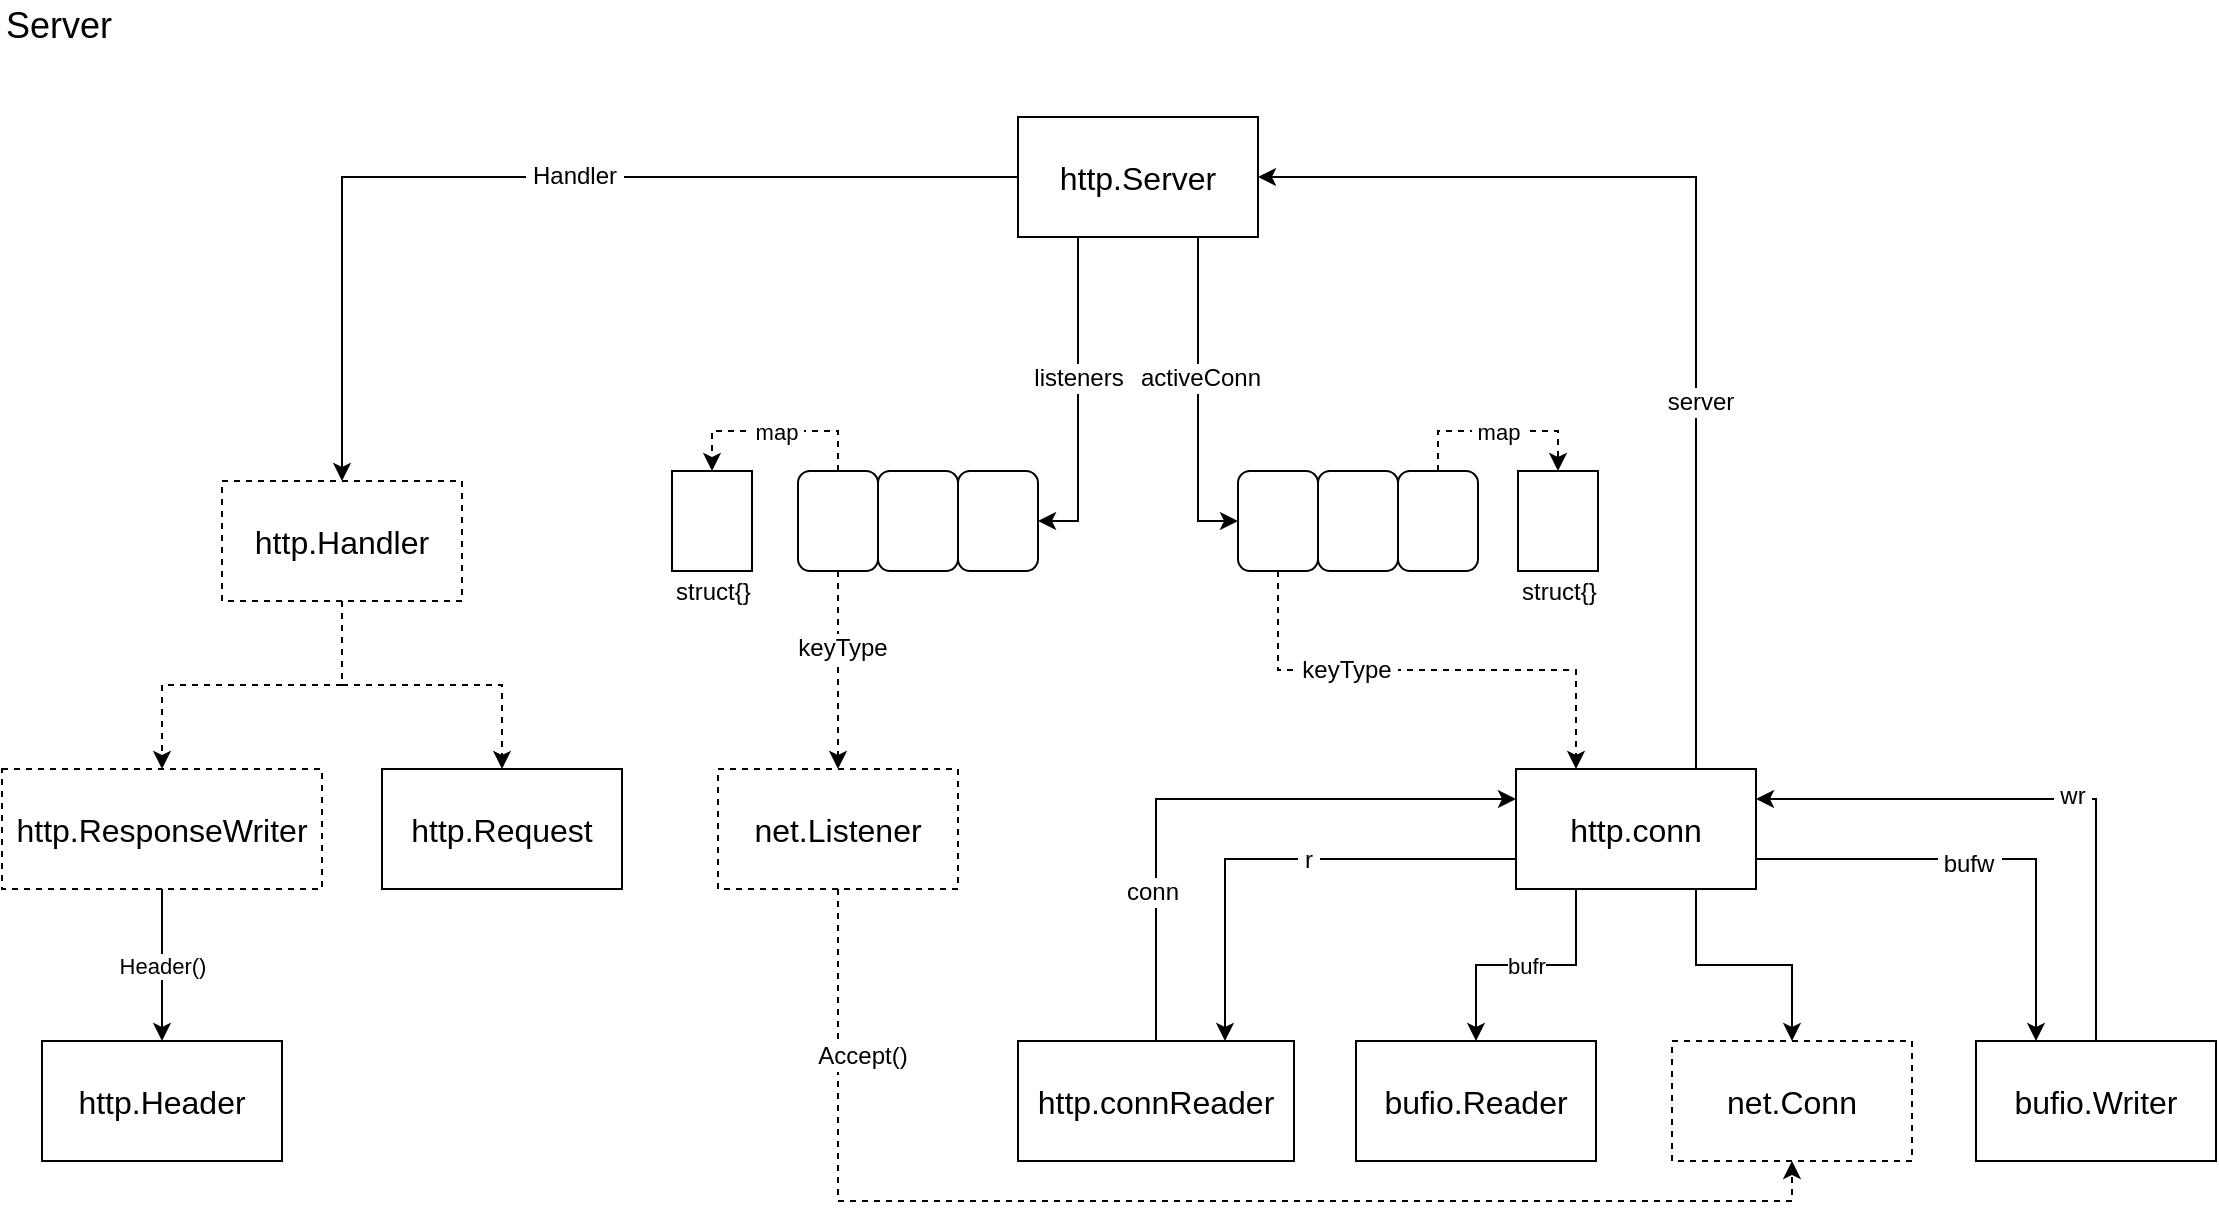 <mxfile version="11.3.0" type="github" pages="5"><diagram id="zBXkdCU3wYErV7SUpff7" name="Server"><mxGraphModel dx="1773" dy="597" grid="1" gridSize="10" guides="1" tooltips="1" connect="1" arrows="1" fold="1" page="1" pageScale="1" pageWidth="827" pageHeight="1169" math="0" shadow="0"><root><mxCell id="0"/><mxCell id="1" parent="0"/><mxCell id="yy0_jVJ6bca4rbAHpRvI-2" style="edgeStyle=orthogonalEdgeStyle;rounded=0;orthogonalLoop=1;jettySize=auto;html=1;exitX=0.5;exitY=1;exitDx=0;exitDy=0;entryX=0.5;entryY=0;entryDx=0;entryDy=0;dashed=1;" parent="1" source="XZ0kQnbGNtwGTSz7tpr2-2" target="eRuvfbk4fQbDGOvKYoNE-1" edge="1"><mxGeometry relative="1" as="geometry"/></mxCell><mxCell id="_5E_B1N9F94cw7hnciZH-10" style="edgeStyle=orthogonalEdgeStyle;rounded=0;orthogonalLoop=1;jettySize=auto;html=1;exitX=0.5;exitY=1;exitDx=0;exitDy=0;entryX=0.5;entryY=0;entryDx=0;entryDy=0;dashed=1;" parent="1" source="XZ0kQnbGNtwGTSz7tpr2-2" target="eRuvfbk4fQbDGOvKYoNE-2" edge="1"><mxGeometry relative="1" as="geometry"/></mxCell><mxCell id="XZ0kQnbGNtwGTSz7tpr2-2" value="&lt;font style=&quot;font-size: 16px&quot;&gt;http.Handler&lt;/font&gt;" style="rounded=0;whiteSpace=wrap;html=1;dashed=1;" parent="1" vertex="1"><mxGeometry x="40" y="260.5" width="120" height="60" as="geometry"/></mxCell><mxCell id="oGSa9Z-0SdR6X780-D98-1" value="&lt;font style=&quot;font-size: 18px&quot;&gt;Server&lt;/font&gt;" style="text;html=1;resizable=0;points=[];autosize=1;align=left;verticalAlign=top;spacingTop=-4;" parent="1" vertex="1"><mxGeometry x="-70" y="20" width="70" height="20" as="geometry"/></mxCell><mxCell id="eRuvfbk4fQbDGOvKYoNE-1" value="&lt;font style=&quot;font-size: 16px&quot;&gt;http.Request&lt;/font&gt;" style="rounded=0;whiteSpace=wrap;html=1;" parent="1" vertex="1"><mxGeometry x="120" y="404.5" width="120" height="60" as="geometry"/></mxCell><mxCell id="_5E_B1N9F94cw7hnciZH-13" value="Header()" style="edgeStyle=orthogonalEdgeStyle;rounded=0;orthogonalLoop=1;jettySize=auto;html=1;exitX=0.5;exitY=1;exitDx=0;exitDy=0;entryX=0.5;entryY=0;entryDx=0;entryDy=0;" parent="1" source="eRuvfbk4fQbDGOvKYoNE-2" target="yy0_jVJ6bca4rbAHpRvI-4" edge="1"><mxGeometry relative="1" as="geometry"/></mxCell><mxCell id="eRuvfbk4fQbDGOvKYoNE-2" value="&lt;font style=&quot;font-size: 16px&quot;&gt;http.ResponseWriter&lt;/font&gt;" style="rounded=0;whiteSpace=wrap;html=1;dashed=1;" parent="1" vertex="1"><mxGeometry x="-70" y="404.5" width="160" height="60" as="geometry"/></mxCell><mxCell id="yy0_jVJ6bca4rbAHpRvI-4" value="&lt;font style=&quot;font-size: 16px&quot;&gt;http.Header&lt;/font&gt;" style="rounded=0;whiteSpace=wrap;html=1;" parent="1" vertex="1"><mxGeometry x="-50" y="540.5" width="120" height="60" as="geometry"/></mxCell><mxCell id="yy0_jVJ6bca4rbAHpRvI-7" style="edgeStyle=orthogonalEdgeStyle;rounded=0;orthogonalLoop=1;jettySize=auto;html=1;exitX=0;exitY=0.5;exitDx=0;exitDy=0;entryX=0.5;entryY=0;entryDx=0;entryDy=0;" parent="1" source="yy0_jVJ6bca4rbAHpRvI-6" target="XZ0kQnbGNtwGTSz7tpr2-2" edge="1"><mxGeometry relative="1" as="geometry"/></mxCell><mxCell id="dMa3gt0pQZjK0SJyN9aP-4" value="&amp;nbsp;Handler&amp;nbsp;" style="text;html=1;resizable=0;points=[];align=center;verticalAlign=middle;labelBackgroundColor=#ffffff;" parent="yy0_jVJ6bca4rbAHpRvI-7" vertex="1" connectable="0"><mxGeometry x="-0.093" y="-1" relative="1" as="geometry"><mxPoint as="offset"/></mxGeometry></mxCell><mxCell id="dMa3gt0pQZjK0SJyN9aP-5" style="edgeStyle=orthogonalEdgeStyle;rounded=0;orthogonalLoop=1;jettySize=auto;html=1;exitX=0.25;exitY=1;exitDx=0;exitDy=0;entryX=1;entryY=0.5;entryDx=0;entryDy=0;" parent="1" source="yy0_jVJ6bca4rbAHpRvI-6" target="dMa3gt0pQZjK0SJyN9aP-3" edge="1"><mxGeometry relative="1" as="geometry"/></mxCell><mxCell id="dMa3gt0pQZjK0SJyN9aP-6" value="&amp;nbsp;listeners&amp;nbsp;" style="text;html=1;resizable=0;points=[];align=center;verticalAlign=middle;labelBackgroundColor=#ffffff;" parent="dMa3gt0pQZjK0SJyN9aP-5" vertex="1" connectable="0"><mxGeometry x="0.049" y="3" relative="1" as="geometry"><mxPoint x="-3" y="-15" as="offset"/></mxGeometry></mxCell><mxCell id="_5E_B1N9F94cw7hnciZH-8" style="edgeStyle=orthogonalEdgeStyle;rounded=0;orthogonalLoop=1;jettySize=auto;html=1;exitX=0.75;exitY=1;exitDx=0;exitDy=0;entryX=0;entryY=0.5;entryDx=0;entryDy=0;" parent="1" source="yy0_jVJ6bca4rbAHpRvI-6" target="dMa3gt0pQZjK0SJyN9aP-13" edge="1"><mxGeometry relative="1" as="geometry"/></mxCell><mxCell id="_5E_B1N9F94cw7hnciZH-9" value="&amp;nbsp;activeConn&amp;nbsp;" style="text;html=1;resizable=0;points=[];align=center;verticalAlign=middle;labelBackgroundColor=#ffffff;" parent="_5E_B1N9F94cw7hnciZH-8" vertex="1" connectable="0"><mxGeometry x="-0.136" y="1" relative="1" as="geometry"><mxPoint as="offset"/></mxGeometry></mxCell><mxCell id="yy0_jVJ6bca4rbAHpRvI-6" value="&lt;font style=&quot;font-size: 16px&quot;&gt;http.Server&lt;/font&gt;" style="rounded=0;whiteSpace=wrap;html=1;" parent="1" vertex="1"><mxGeometry x="438" y="78.5" width="120" height="60" as="geometry"/></mxCell><mxCell id="_5E_B1N9F94cw7hnciZH-11" value="&amp;nbsp;map&amp;nbsp;" style="edgeStyle=orthogonalEdgeStyle;rounded=0;orthogonalLoop=1;jettySize=auto;html=1;exitX=0.5;exitY=0;exitDx=0;exitDy=0;entryX=0.5;entryY=0;entryDx=0;entryDy=0;dashed=1;" parent="1" source="dMa3gt0pQZjK0SJyN9aP-1" target="dMa3gt0pQZjK0SJyN9aP-7" edge="1"><mxGeometry relative="1" as="geometry"/></mxCell><mxCell id="9L2V6W5SGWNOlZvE-vbB-17" style="edgeStyle=orthogonalEdgeStyle;rounded=0;orthogonalLoop=1;jettySize=auto;html=1;exitX=0.5;exitY=1;exitDx=0;exitDy=0;entryX=0.5;entryY=0;entryDx=0;entryDy=0;dashed=1;" parent="1" source="dMa3gt0pQZjK0SJyN9aP-1" target="9L2V6W5SGWNOlZvE-vbB-16" edge="1"><mxGeometry relative="1" as="geometry"/></mxCell><mxCell id="9L2V6W5SGWNOlZvE-vbB-21" value="&amp;nbsp;keyType&amp;nbsp;" style="text;html=1;resizable=0;points=[];align=center;verticalAlign=middle;labelBackgroundColor=#ffffff;" parent="9L2V6W5SGWNOlZvE-vbB-17" vertex="1" connectable="0"><mxGeometry x="-0.228" y="2" relative="1" as="geometry"><mxPoint as="offset"/></mxGeometry></mxCell><mxCell id="dMa3gt0pQZjK0SJyN9aP-1" value="" style="rounded=1;whiteSpace=wrap;html=1;" parent="1" vertex="1"><mxGeometry x="328" y="255.5" width="40" height="50" as="geometry"/></mxCell><mxCell id="dMa3gt0pQZjK0SJyN9aP-2" value="" style="rounded=1;whiteSpace=wrap;html=1;" parent="1" vertex="1"><mxGeometry x="368" y="255.5" width="40" height="50" as="geometry"/></mxCell><mxCell id="dMa3gt0pQZjK0SJyN9aP-3" value="" style="rounded=1;whiteSpace=wrap;html=1;" parent="1" vertex="1"><mxGeometry x="408" y="255.5" width="40" height="50" as="geometry"/></mxCell><mxCell id="dMa3gt0pQZjK0SJyN9aP-7" value="" style="rounded=0;whiteSpace=wrap;html=1;" parent="1" vertex="1"><mxGeometry x="265" y="255.5" width="40" height="50" as="geometry"/></mxCell><mxCell id="dMa3gt0pQZjK0SJyN9aP-11" value="struct{}" style="text;html=1;resizable=0;points=[];autosize=1;align=left;verticalAlign=top;spacingTop=-4;" parent="1" vertex="1"><mxGeometry x="265" y="305.5" width="50" height="20" as="geometry"/></mxCell><mxCell id="dMa3gt0pQZjK0SJyN9aP-24" style="edgeStyle=orthogonalEdgeStyle;rounded=0;orthogonalLoop=1;jettySize=auto;html=1;exitX=0.5;exitY=1;exitDx=0;exitDy=0;dashed=1;entryX=0.25;entryY=0;entryDx=0;entryDy=0;" parent="1" source="dMa3gt0pQZjK0SJyN9aP-13" target="dMa3gt0pQZjK0SJyN9aP-23" edge="1"><mxGeometry relative="1" as="geometry"/></mxCell><mxCell id="dMa3gt0pQZjK0SJyN9aP-25" value="&amp;nbsp;keyType&amp;nbsp;" style="text;html=1;resizable=0;points=[];align=center;verticalAlign=middle;labelBackgroundColor=#ffffff;" parent="dMa3gt0pQZjK0SJyN9aP-24" vertex="1" connectable="0"><mxGeometry x="-0.267" y="8" relative="1" as="geometry"><mxPoint x="-8" y="8" as="offset"/></mxGeometry></mxCell><mxCell id="dMa3gt0pQZjK0SJyN9aP-13" value="" style="rounded=1;whiteSpace=wrap;html=1;" parent="1" vertex="1"><mxGeometry x="548" y="255.5" width="40" height="50" as="geometry"/></mxCell><mxCell id="dMa3gt0pQZjK0SJyN9aP-14" value="" style="rounded=1;whiteSpace=wrap;html=1;" parent="1" vertex="1"><mxGeometry x="588" y="255.5" width="40" height="50" as="geometry"/></mxCell><mxCell id="_5E_B1N9F94cw7hnciZH-12" value="&amp;nbsp;map&amp;nbsp;" style="edgeStyle=orthogonalEdgeStyle;rounded=0;orthogonalLoop=1;jettySize=auto;html=1;exitX=0.5;exitY=0;exitDx=0;exitDy=0;entryX=0.5;entryY=0;entryDx=0;entryDy=0;dashed=1;" parent="1" source="dMa3gt0pQZjK0SJyN9aP-15" target="dMa3gt0pQZjK0SJyN9aP-19" edge="1"><mxGeometry relative="1" as="geometry"/></mxCell><mxCell id="dMa3gt0pQZjK0SJyN9aP-15" value="" style="rounded=1;whiteSpace=wrap;html=1;" parent="1" vertex="1"><mxGeometry x="628" y="255.5" width="40" height="50" as="geometry"/></mxCell><mxCell id="dMa3gt0pQZjK0SJyN9aP-19" value="" style="rounded=0;whiteSpace=wrap;html=1;" parent="1" vertex="1"><mxGeometry x="688" y="255.5" width="40" height="50" as="geometry"/></mxCell><mxCell id="dMa3gt0pQZjK0SJyN9aP-20" value="struct{}" style="text;html=1;resizable=0;points=[];autosize=1;align=left;verticalAlign=top;spacingTop=-4;" parent="1" vertex="1"><mxGeometry x="688" y="305.5" width="50" height="20" as="geometry"/></mxCell><mxCell id="dMa3gt0pQZjK0SJyN9aP-34" style="edgeStyle=orthogonalEdgeStyle;rounded=0;orthogonalLoop=1;jettySize=auto;html=1;exitX=0;exitY=0.75;exitDx=0;exitDy=0;entryX=0.75;entryY=0;entryDx=0;entryDy=0;" parent="1" source="dMa3gt0pQZjK0SJyN9aP-23" target="dMa3gt0pQZjK0SJyN9aP-30" edge="1"><mxGeometry relative="1" as="geometry"/></mxCell><mxCell id="bbZI7tWqv4jfkgn5L-42-3" value="&amp;nbsp;r&amp;nbsp;" style="text;html=1;resizable=0;points=[];align=center;verticalAlign=middle;labelBackgroundColor=#ffffff;" parent="dMa3gt0pQZjK0SJyN9aP-34" vertex="1" connectable="0"><mxGeometry x="-0.122" relative="1" as="geometry"><mxPoint as="offset"/></mxGeometry></mxCell><mxCell id="bbZI7tWqv4jfkgn5L-42-2" value="bufr" style="edgeStyle=orthogonalEdgeStyle;rounded=0;orthogonalLoop=1;jettySize=auto;html=1;exitX=0.25;exitY=1;exitDx=0;exitDy=0;entryX=0.5;entryY=0;entryDx=0;entryDy=0;" parent="1" source="dMa3gt0pQZjK0SJyN9aP-23" target="bbZI7tWqv4jfkgn5L-42-1" edge="1"><mxGeometry relative="1" as="geometry"/></mxCell><mxCell id="_5E_B1N9F94cw7hnciZH-15" style="edgeStyle=orthogonalEdgeStyle;rounded=0;orthogonalLoop=1;jettySize=auto;html=1;entryX=0.5;entryY=0;entryDx=0;entryDy=0;exitX=0.75;exitY=1;exitDx=0;exitDy=0;" parent="1" source="dMa3gt0pQZjK0SJyN9aP-23" target="dMa3gt0pQZjK0SJyN9aP-29" edge="1"><mxGeometry relative="1" as="geometry"><mxPoint x="747" y="464.5" as="sourcePoint"/></mxGeometry></mxCell><mxCell id="9L2V6W5SGWNOlZvE-vbB-8" style="edgeStyle=orthogonalEdgeStyle;rounded=0;orthogonalLoop=1;jettySize=auto;html=1;exitX=1;exitY=0.75;exitDx=0;exitDy=0;entryX=0.25;entryY=0;entryDx=0;entryDy=0;" parent="1" source="dMa3gt0pQZjK0SJyN9aP-23" target="dMa3gt0pQZjK0SJyN9aP-31" edge="1"><mxGeometry relative="1" as="geometry"/></mxCell><mxCell id="9L2V6W5SGWNOlZvE-vbB-9" value="&amp;nbsp;bufw&amp;nbsp;" style="text;html=1;resizable=0;points=[];align=center;verticalAlign=middle;labelBackgroundColor=#ffffff;" parent="9L2V6W5SGWNOlZvE-vbB-8" vertex="1" connectable="0"><mxGeometry x="-0.084" y="-2" relative="1" as="geometry"><mxPoint as="offset"/></mxGeometry></mxCell><mxCell id="9L2V6W5SGWNOlZvE-vbB-12" style="edgeStyle=orthogonalEdgeStyle;rounded=0;orthogonalLoop=1;jettySize=auto;html=1;exitX=0.5;exitY=0;exitDx=0;exitDy=0;entryX=1;entryY=0.25;entryDx=0;entryDy=0;" parent="1" source="dMa3gt0pQZjK0SJyN9aP-31" target="dMa3gt0pQZjK0SJyN9aP-23" edge="1"><mxGeometry relative="1" as="geometry"><mxPoint x="857" y="383.5" as="targetPoint"/></mxGeometry></mxCell><mxCell id="9L2V6W5SGWNOlZvE-vbB-13" value="&amp;nbsp;wr&amp;nbsp;" style="text;html=1;resizable=0;points=[];align=center;verticalAlign=middle;labelBackgroundColor=#ffffff;" parent="9L2V6W5SGWNOlZvE-vbB-12" vertex="1" connectable="0"><mxGeometry x="-0.083" y="-2" relative="1" as="geometry"><mxPoint as="offset"/></mxGeometry></mxCell><mxCell id="9L2V6W5SGWNOlZvE-vbB-23" style="edgeStyle=orthogonalEdgeStyle;rounded=0;orthogonalLoop=1;jettySize=auto;html=1;exitX=0.75;exitY=0;exitDx=0;exitDy=0;entryX=1;entryY=0.5;entryDx=0;entryDy=0;" parent="1" source="dMa3gt0pQZjK0SJyN9aP-23" target="yy0_jVJ6bca4rbAHpRvI-6" edge="1"><mxGeometry relative="1" as="geometry"/></mxCell><mxCell id="9L2V6W5SGWNOlZvE-vbB-24" value="server" style="text;html=1;resizable=0;points=[];align=center;verticalAlign=middle;labelBackgroundColor=#ffffff;" parent="9L2V6W5SGWNOlZvE-vbB-23" vertex="1" connectable="0"><mxGeometry x="-0.285" y="-2" relative="1" as="geometry"><mxPoint as="offset"/></mxGeometry></mxCell><mxCell id="dMa3gt0pQZjK0SJyN9aP-23" value="&lt;font style=&quot;font-size: 16px&quot;&gt;http.conn&lt;/font&gt;" style="rounded=0;whiteSpace=wrap;html=1;" parent="1" vertex="1"><mxGeometry x="687" y="404.5" width="120" height="60" as="geometry"/></mxCell><mxCell id="bbZI7tWqv4jfkgn5L-42-1" value="&lt;font style=&quot;font-size: 16px&quot;&gt;bufio.Reader&lt;/font&gt;" style="rounded=0;whiteSpace=wrap;html=1;" parent="1" vertex="1"><mxGeometry x="607" y="540.5" width="120" height="60" as="geometry"/></mxCell><mxCell id="dMa3gt0pQZjK0SJyN9aP-29" value="&lt;font style=&quot;font-size: 16px&quot;&gt;net.Conn&lt;/font&gt;" style="rounded=0;whiteSpace=wrap;html=1;dashed=1;" parent="1" vertex="1"><mxGeometry x="765" y="540.5" width="120" height="60" as="geometry"/></mxCell><mxCell id="55347ak_hM7CL-N7wHWb-1" style="edgeStyle=orthogonalEdgeStyle;rounded=0;orthogonalLoop=1;jettySize=auto;html=1;exitX=0.5;exitY=0;exitDx=0;exitDy=0;entryX=0;entryY=0.25;entryDx=0;entryDy=0;" parent="1" source="dMa3gt0pQZjK0SJyN9aP-30" target="dMa3gt0pQZjK0SJyN9aP-23" edge="1"><mxGeometry relative="1" as="geometry"/></mxCell><mxCell id="55347ak_hM7CL-N7wHWb-2" value="conn" style="text;html=1;resizable=0;points=[];align=center;verticalAlign=middle;labelBackgroundColor=#ffffff;" parent="55347ak_hM7CL-N7wHWb-1" vertex="1" connectable="0"><mxGeometry x="-0.502" y="2" relative="1" as="geometry"><mxPoint as="offset"/></mxGeometry></mxCell><mxCell id="dMa3gt0pQZjK0SJyN9aP-30" value="&lt;font style=&quot;font-size: 16px&quot;&gt;http.connReader&lt;/font&gt;" style="rounded=0;whiteSpace=wrap;html=1;" parent="1" vertex="1"><mxGeometry x="438" y="540.5" width="138" height="60" as="geometry"/></mxCell><mxCell id="dMa3gt0pQZjK0SJyN9aP-31" value="&lt;font style=&quot;font-size: 16px&quot;&gt;bufio.Writer&lt;/font&gt;" style="rounded=0;whiteSpace=wrap;html=1;" parent="1" vertex="1"><mxGeometry x="917" y="540.5" width="120" height="60" as="geometry"/></mxCell><mxCell id="9L2V6W5SGWNOlZvE-vbB-19" style="edgeStyle=orthogonalEdgeStyle;rounded=0;orthogonalLoop=1;jettySize=auto;html=1;exitX=0.5;exitY=1;exitDx=0;exitDy=0;entryX=0.5;entryY=1;entryDx=0;entryDy=0;dashed=1;" parent="1" source="9L2V6W5SGWNOlZvE-vbB-16" target="dMa3gt0pQZjK0SJyN9aP-29" edge="1"><mxGeometry relative="1" as="geometry"/></mxCell><mxCell id="9L2V6W5SGWNOlZvE-vbB-20" value="&amp;nbsp;Accept()&amp;nbsp;" style="text;html=1;resizable=0;points=[];align=center;verticalAlign=middle;labelBackgroundColor=#ffffff;" parent="9L2V6W5SGWNOlZvE-vbB-19" vertex="1" connectable="0"><mxGeometry x="-0.487" y="73" relative="1" as="geometry"><mxPoint as="offset"/></mxGeometry></mxCell><mxCell id="9L2V6W5SGWNOlZvE-vbB-16" value="&lt;font style=&quot;font-size: 16px&quot;&gt;net.Listener&lt;/font&gt;" style="rounded=0;whiteSpace=wrap;html=1;dashed=1;" parent="1" vertex="1"><mxGeometry x="288" y="404.5" width="120" height="60" as="geometry"/></mxCell></root></mxGraphModel></diagram><diagram id="KPZ4N2hkVdt5YZVteXWy" name="Transport"><mxGraphModel dx="946" dy="646" grid="1" gridSize="10" guides="1" tooltips="1" connect="1" arrows="1" fold="1" page="1" pageScale="1" pageWidth="827" pageHeight="1169" math="0" shadow="0"><root><mxCell id="mEmLJkesen6WETmv3eBq-0"/><mxCell id="mEmLJkesen6WETmv3eBq-1" parent="mEmLJkesen6WETmv3eBq-0"/><mxCell id="mEmLJkesen6WETmv3eBq-4" value="" style="edgeStyle=orthogonalEdgeStyle;rounded=0;orthogonalLoop=1;jettySize=auto;html=1;dashed=1;exitX=0.5;exitY=1;exitDx=0;exitDy=0;" parent="mEmLJkesen6WETmv3eBq-1" source="mEmLJkesen6WETmv3eBq-2" target="mEmLJkesen6WETmv3eBq-3" edge="1"><mxGeometry relative="1" as="geometry"/></mxCell><mxCell id="mEmLJkesen6WETmv3eBq-16" style="edgeStyle=orthogonalEdgeStyle;rounded=0;orthogonalLoop=1;jettySize=auto;html=1;exitX=1;exitY=0.5;exitDx=0;exitDy=0;entryX=0;entryY=0.5;entryDx=0;entryDy=0;" parent="mEmLJkesen6WETmv3eBq-1" source="mEmLJkesen6WETmv3eBq-2" target="mEmLJkesen6WETmv3eBq-13" edge="1"><mxGeometry relative="1" as="geometry"/></mxCell><mxCell id="mEmLJkesen6WETmv3eBq-17" value="&amp;nbsp;idleConn&amp;nbsp;" style="text;html=1;resizable=0;points=[];align=center;verticalAlign=middle;labelBackgroundColor=#ffffff;" parent="mEmLJkesen6WETmv3eBq-16" vertex="1" connectable="0"><mxGeometry x="0.025" y="-2" relative="1" as="geometry"><mxPoint x="-1" y="-2" as="offset"/></mxGeometry></mxCell><mxCell id="mEmLJkesen6WETmv3eBq-2" value="&lt;font style=&quot;font-size: 15px&quot;&gt;http.Transport&lt;/font&gt;" style="rounded=0;whiteSpace=wrap;html=1;" parent="mEmLJkesen6WETmv3eBq-1" vertex="1"><mxGeometry x="117.5" y="231" width="140" height="50" as="geometry"/></mxCell><mxCell id="mEmLJkesen6WETmv3eBq-8" style="edgeStyle=orthogonalEdgeStyle;rounded=0;orthogonalLoop=1;jettySize=auto;html=1;exitX=0.5;exitY=1;exitDx=0;exitDy=0;entryX=1;entryY=0.5;entryDx=0;entryDy=0;dashed=1;" parent="mEmLJkesen6WETmv3eBq-1" source="mEmLJkesen6WETmv3eBq-3" target="mEmLJkesen6WETmv3eBq-7" edge="1"><mxGeometry relative="1" as="geometry"/></mxCell><mxCell id="JQCg2BVtNOE7TsMCfFQN-3" style="edgeStyle=orthogonalEdgeStyle;rounded=0;orthogonalLoop=1;jettySize=auto;html=1;exitX=0.5;exitY=1;exitDx=0;exitDy=0;entryX=0;entryY=0.5;entryDx=0;entryDy=0;dashed=1;" edge="1" parent="mEmLJkesen6WETmv3eBq-1" source="mEmLJkesen6WETmv3eBq-3" target="mEmLJkesen6WETmv3eBq-6"><mxGeometry relative="1" as="geometry"/></mxCell><mxCell id="mEmLJkesen6WETmv3eBq-3" value="&lt;font style=&quot;font-size: 15px&quot;&gt;http.RoundTripper&lt;/font&gt;" style="rounded=0;whiteSpace=wrap;html=1;dashed=1;" parent="mEmLJkesen6WETmv3eBq-1" vertex="1"><mxGeometry x="117.5" y="360.5" width="140" height="50" as="geometry"/></mxCell><mxCell id="mEmLJkesen6WETmv3eBq-6" value="&lt;font style=&quot;font-size: 15px&quot;&gt;http.Response&lt;/font&gt;" style="rounded=0;whiteSpace=wrap;html=1;" parent="mEmLJkesen6WETmv3eBq-1" vertex="1"><mxGeometry x="220" y="490" width="130" height="50" as="geometry"/></mxCell><mxCell id="mEmLJkesen6WETmv3eBq-7" value="&lt;font style=&quot;font-size: 15px&quot;&gt;http.Request&lt;/font&gt;" style="rounded=0;whiteSpace=wrap;html=1;" parent="mEmLJkesen6WETmv3eBq-1" vertex="1"><mxGeometry x="30.5" y="490" width="130" height="50" as="geometry"/></mxCell><mxCell id="mEmLJkesen6WETmv3eBq-23" style="edgeStyle=orthogonalEdgeStyle;rounded=0;orthogonalLoop=1;jettySize=auto;html=1;exitX=0.5;exitY=0;exitDx=0;exitDy=0;entryX=0.5;entryY=0;entryDx=0;entryDy=0;dashed=1;" parent="mEmLJkesen6WETmv3eBq-1" source="mEmLJkesen6WETmv3eBq-13" target="mEmLJkesen6WETmv3eBq-20" edge="1"><mxGeometry relative="1" as="geometry"/></mxCell><mxCell id="mEmLJkesen6WETmv3eBq-24" value="&amp;nbsp;map&amp;nbsp;" style="text;html=1;resizable=0;points=[];align=center;verticalAlign=middle;labelBackgroundColor=#ffffff;" parent="mEmLJkesen6WETmv3eBq-23" vertex="1" connectable="0"><mxGeometry x="0.08" y="1" relative="1" as="geometry"><mxPoint as="offset"/></mxGeometry></mxCell><mxCell id="JQCg2BVtNOE7TsMCfFQN-9" style="edgeStyle=orthogonalEdgeStyle;rounded=0;orthogonalLoop=1;jettySize=auto;html=1;exitX=0.5;exitY=1;exitDx=0;exitDy=0;entryX=0.5;entryY=0;entryDx=0;entryDy=0;dashed=1;" edge="1" parent="mEmLJkesen6WETmv3eBq-1" source="mEmLJkesen6WETmv3eBq-13" target="JQCg2BVtNOE7TsMCfFQN-8"><mxGeometry relative="1" as="geometry"/></mxCell><mxCell id="JQCg2BVtNOE7TsMCfFQN-10" value="keyType" style="text;html=1;resizable=0;points=[];align=center;verticalAlign=middle;labelBackgroundColor=#ffffff;" vertex="1" connectable="0" parent="JQCg2BVtNOE7TsMCfFQN-9"><mxGeometry x="-0.13" y="-1" relative="1" as="geometry"><mxPoint as="offset"/></mxGeometry></mxCell><mxCell id="mEmLJkesen6WETmv3eBq-13" value="" style="rounded=1;whiteSpace=wrap;html=1;" parent="mEmLJkesen6WETmv3eBq-1" vertex="1"><mxGeometry x="369.5" y="231" width="40" height="50" as="geometry"/></mxCell><mxCell id="mEmLJkesen6WETmv3eBq-14" value="" style="rounded=1;whiteSpace=wrap;html=1;" parent="mEmLJkesen6WETmv3eBq-1" vertex="1"><mxGeometry x="409.5" y="231" width="40" height="50" as="geometry"/></mxCell><mxCell id="mEmLJkesen6WETmv3eBq-15" value="" style="rounded=1;whiteSpace=wrap;html=1;" parent="mEmLJkesen6WETmv3eBq-1" vertex="1"><mxGeometry x="449.5" y="231" width="40" height="50" as="geometry"/></mxCell><mxCell id="mEmLJkesen6WETmv3eBq-20" value="" style="rounded=1;whiteSpace=wrap;html=1;" parent="mEmLJkesen6WETmv3eBq-1" vertex="1"><mxGeometry x="580.5" y="231" width="40" height="50" as="geometry"/></mxCell><mxCell id="JQCg2BVtNOE7TsMCfFQN-6" style="edgeStyle=orthogonalEdgeStyle;rounded=0;orthogonalLoop=1;jettySize=auto;html=1;exitX=0.5;exitY=1;exitDx=0;exitDy=0;entryX=0.5;entryY=0;entryDx=0;entryDy=0;dashed=1;" edge="1" parent="mEmLJkesen6WETmv3eBq-1" source="mEmLJkesen6WETmv3eBq-20" target="mEmLJkesen6WETmv3eBq-26"><mxGeometry relative="1" as="geometry"/></mxCell><mxCell id="JQCg2BVtNOE7TsMCfFQN-7" value="valueType" style="text;html=1;resizable=0;points=[];align=center;verticalAlign=middle;labelBackgroundColor=#ffffff;" vertex="1" connectable="0" parent="JQCg2BVtNOE7TsMCfFQN-6"><mxGeometry x="-0.101" relative="1" as="geometry"><mxPoint as="offset"/></mxGeometry></mxCell><mxCell id="mEmLJkesen6WETmv3eBq-21" value="" style="rounded=1;whiteSpace=wrap;html=1;" parent="mEmLJkesen6WETmv3eBq-1" vertex="1"><mxGeometry x="620.5" y="231" width="40" height="50" as="geometry"/></mxCell><mxCell id="mEmLJkesen6WETmv3eBq-22" value="" style="rounded=1;whiteSpace=wrap;html=1;" parent="mEmLJkesen6WETmv3eBq-1" vertex="1"><mxGeometry x="660.5" y="231" width="40" height="50" as="geometry"/></mxCell><mxCell id="mEmLJkesen6WETmv3eBq-32" style="edgeStyle=orthogonalEdgeStyle;rounded=0;orthogonalLoop=1;jettySize=auto;html=1;exitX=0.25;exitY=1;exitDx=0;exitDy=0;entryX=0.5;entryY=0;entryDx=0;entryDy=0;" parent="mEmLJkesen6WETmv3eBq-1" source="mEmLJkesen6WETmv3eBq-26" target="mEmLJkesen6WETmv3eBq-31" edge="1"><mxGeometry relative="1" as="geometry"/></mxCell><mxCell id="mEmLJkesen6WETmv3eBq-36" value="&amp;nbsp;conn&amp;nbsp;" style="text;html=1;resizable=0;points=[];align=center;verticalAlign=middle;labelBackgroundColor=#ffffff;" parent="mEmLJkesen6WETmv3eBq-32" vertex="1" connectable="0"><mxGeometry x="0.004" y="4" relative="1" as="geometry"><mxPoint as="offset"/></mxGeometry></mxCell><mxCell id="mEmLJkesen6WETmv3eBq-33" style="edgeStyle=orthogonalEdgeStyle;rounded=0;orthogonalLoop=1;jettySize=auto;html=1;exitX=0.5;exitY=1;exitDx=0;exitDy=0;entryX=0.5;entryY=0;entryDx=0;entryDy=0;" parent="mEmLJkesen6WETmv3eBq-1" source="mEmLJkesen6WETmv3eBq-26" target="mEmLJkesen6WETmv3eBq-30" edge="1"><mxGeometry relative="1" as="geometry"/></mxCell><mxCell id="mEmLJkesen6WETmv3eBq-37" value="br" style="text;html=1;resizable=0;points=[];align=center;verticalAlign=middle;labelBackgroundColor=#ffffff;" parent="mEmLJkesen6WETmv3eBq-33" vertex="1" connectable="0"><mxGeometry x="-0.017" relative="1" as="geometry"><mxPoint as="offset"/></mxGeometry></mxCell><mxCell id="mEmLJkesen6WETmv3eBq-34" style="edgeStyle=orthogonalEdgeStyle;rounded=0;orthogonalLoop=1;jettySize=auto;html=1;exitX=0.75;exitY=1;exitDx=0;exitDy=0;" parent="mEmLJkesen6WETmv3eBq-1" source="mEmLJkesen6WETmv3eBq-26" target="mEmLJkesen6WETmv3eBq-29" edge="1"><mxGeometry relative="1" as="geometry"/></mxCell><mxCell id="mEmLJkesen6WETmv3eBq-38" value="&amp;nbsp;bw&amp;nbsp;" style="text;html=1;resizable=0;points=[];align=center;verticalAlign=middle;labelBackgroundColor=#ffffff;" parent="mEmLJkesen6WETmv3eBq-34" vertex="1" connectable="0"><mxGeometry x="-0.009" y="-3" relative="1" as="geometry"><mxPoint as="offset"/></mxGeometry></mxCell><mxCell id="JQCg2BVtNOE7TsMCfFQN-12" value="&amp;nbsp;cacheKey&amp;nbsp;" style="edgeStyle=orthogonalEdgeStyle;rounded=0;orthogonalLoop=1;jettySize=auto;html=1;exitX=0.25;exitY=0;exitDx=0;exitDy=0;entryX=0.75;entryY=0;entryDx=0;entryDy=0;" edge="1" parent="mEmLJkesen6WETmv3eBq-1" source="mEmLJkesen6WETmv3eBq-26" target="JQCg2BVtNOE7TsMCfFQN-8"><mxGeometry relative="1" as="geometry"/></mxCell><mxCell id="mEmLJkesen6WETmv3eBq-26" value="&lt;font style=&quot;font-size: 15px&quot;&gt;http.persistConn&lt;/font&gt;" style="rounded=0;whiteSpace=wrap;html=1;" parent="mEmLJkesen6WETmv3eBq-1" vertex="1"><mxGeometry x="526.5" y="360.5" width="150" height="50" as="geometry"/></mxCell><mxCell id="JQCg2BVtNOE7TsMCfFQN-16" style="edgeStyle=orthogonalEdgeStyle;rounded=0;orthogonalLoop=1;jettySize=auto;html=1;exitX=0.5;exitY=1;exitDx=0;exitDy=0;entryX=0.5;entryY=1;entryDx=0;entryDy=0;dashed=1;" edge="1" parent="mEmLJkesen6WETmv3eBq-1" source="mEmLJkesen6WETmv3eBq-29" target="mEmLJkesen6WETmv3eBq-31"><mxGeometry relative="1" as="geometry"/></mxCell><mxCell id="mEmLJkesen6WETmv3eBq-29" value="&lt;font style=&quot;font-size: 15px&quot;&gt;bufio.Writer&lt;/font&gt;" style="rounded=0;whiteSpace=wrap;html=1;" parent="mEmLJkesen6WETmv3eBq-1" vertex="1"><mxGeometry x="683.5" y="490" width="120" height="50" as="geometry"/></mxCell><mxCell id="JQCg2BVtNOE7TsMCfFQN-15" style="edgeStyle=orthogonalEdgeStyle;rounded=0;orthogonalLoop=1;jettySize=auto;html=1;exitX=0;exitY=0.5;exitDx=0;exitDy=0;entryX=1;entryY=0.5;entryDx=0;entryDy=0;dashed=1;" edge="1" parent="mEmLJkesen6WETmv3eBq-1" source="mEmLJkesen6WETmv3eBq-30" target="mEmLJkesen6WETmv3eBq-31"><mxGeometry relative="1" as="geometry"/></mxCell><mxCell id="mEmLJkesen6WETmv3eBq-30" value="&lt;font style=&quot;font-size: 15px&quot;&gt;bufio.Reader&lt;/font&gt;" style="rounded=0;whiteSpace=wrap;html=1;" parent="mEmLJkesen6WETmv3eBq-1" vertex="1"><mxGeometry x="541.5" y="490" width="120" height="50" as="geometry"/></mxCell><mxCell id="mEmLJkesen6WETmv3eBq-31" value="&lt;font style=&quot;font-size: 15px&quot;&gt;net.Conn&lt;/font&gt;" style="rounded=0;whiteSpace=wrap;html=1;" parent="mEmLJkesen6WETmv3eBq-1" vertex="1"><mxGeometry x="396.5" y="490" width="120" height="50" as="geometry"/></mxCell><mxCell id="mEmLJkesen6WETmv3eBq-47" value="&lt;font style=&quot;font-size: 18px&quot;&gt;Transport&lt;/font&gt;" style="text;html=1;resizable=0;points=[];autosize=1;align=left;verticalAlign=top;spacingTop=-4;" parent="mEmLJkesen6WETmv3eBq-1" vertex="1"><mxGeometry x="20" y="88" width="90" height="20" as="geometry"/></mxCell><mxCell id="JQCg2BVtNOE7TsMCfFQN-8" value="&lt;font style=&quot;font-size: 15px&quot;&gt;http.connectMethodKey&lt;/font&gt;" style="rounded=0;whiteSpace=wrap;html=1;" vertex="1" parent="mEmLJkesen6WETmv3eBq-1"><mxGeometry x="301.5" y="360.5" width="181" height="50" as="geometry"/></mxCell></root></mxGraphModel></diagram><diagram id="yZ_oZVqlJmadZ3tex43q" name="Page-3"><mxGraphModel dx="946" dy="646" grid="1" gridSize="10" guides="1" tooltips="1" connect="1" arrows="1" fold="1" page="1" pageScale="1" pageWidth="827" pageHeight="1169" math="0" shadow="0"><root><mxCell id="Id-MR9r3dJlgoPdQ7y2n-0"/><mxCell id="Id-MR9r3dJlgoPdQ7y2n-1" parent="Id-MR9r3dJlgoPdQ7y2n-0"/><mxCell id="-VMHHCW4gEyBvCWVsnuy-2" value="" style="edgeStyle=orthogonalEdgeStyle;rounded=0;orthogonalLoop=1;jettySize=auto;html=1;" parent="Id-MR9r3dJlgoPdQ7y2n-1" source="-VMHHCW4gEyBvCWVsnuy-0" target="-VMHHCW4gEyBvCWVsnuy-1" edge="1"><mxGeometry relative="1" as="geometry"/></mxCell><mxCell id="-VMHHCW4gEyBvCWVsnuy-0" value="&lt;font style=&quot;font-size: 14px&quot;&gt;http.HandleFunc&lt;/font&gt;" style="rounded=0;whiteSpace=wrap;html=1;" parent="Id-MR9r3dJlgoPdQ7y2n-1" vertex="1"><mxGeometry x="320" y="240" width="120" height="60" as="geometry"/></mxCell><mxCell id="-VMHHCW4gEyBvCWVsnuy-1" value="&lt;font style=&quot;font-size: 14px&quot;&gt;DefaultServeMux.HandleFunc&lt;/font&gt;" style="rounded=0;whiteSpace=wrap;html=1;" parent="Id-MR9r3dJlgoPdQ7y2n-1" vertex="1"><mxGeometry x="260" y="380" width="240" height="60" as="geometry"/></mxCell></root></mxGraphModel></diagram><diagram id="4JwQag7f2aZwFlugCQE-" name="ListenAndServe"><mxGraphModel dx="946" dy="646" grid="1" gridSize="10" guides="1" tooltips="1" connect="1" arrows="1" fold="1" page="1" pageScale="1" pageWidth="827" pageHeight="1169" math="0" shadow="0"><root><mxCell id="S3FvTVJexCwpWLH37yGV-0"/><mxCell id="S3FvTVJexCwpWLH37yGV-1" parent="S3FvTVJexCwpWLH37yGV-0"/><mxCell id="S3FvTVJexCwpWLH37yGV-4" value="" style="edgeStyle=orthogonalEdgeStyle;rounded=0;orthogonalLoop=1;jettySize=auto;html=1;" parent="S3FvTVJexCwpWLH37yGV-1" source="S3FvTVJexCwpWLH37yGV-2" target="S3FvTVJexCwpWLH37yGV-3" edge="1"><mxGeometry relative="1" as="geometry"/></mxCell><mxCell id="S3FvTVJexCwpWLH37yGV-2" value="&lt;font style=&quot;font-size: 14px&quot;&gt;http.ListenAndServe&lt;/font&gt;" style="rounded=0;whiteSpace=wrap;html=1;" parent="S3FvTVJexCwpWLH37yGV-1" vertex="1"><mxGeometry x="280" y="140" width="160" height="60" as="geometry"/></mxCell><mxCell id="S3FvTVJexCwpWLH37yGV-6" value="" style="edgeStyle=orthogonalEdgeStyle;rounded=0;orthogonalLoop=1;jettySize=auto;html=1;" parent="S3FvTVJexCwpWLH37yGV-1" source="S3FvTVJexCwpWLH37yGV-3" target="S3FvTVJexCwpWLH37yGV-5" edge="1"><mxGeometry relative="1" as="geometry"/></mxCell><mxCell id="S3FvTVJexCwpWLH37yGV-13" style="edgeStyle=orthogonalEdgeStyle;rounded=0;orthogonalLoop=1;jettySize=auto;html=1;exitX=0.5;exitY=1;exitDx=0;exitDy=0;" parent="S3FvTVJexCwpWLH37yGV-1" source="S3FvTVJexCwpWLH37yGV-3" target="S3FvTVJexCwpWLH37yGV-12" edge="1"><mxGeometry relative="1" as="geometry"/></mxCell><mxCell id="S3FvTVJexCwpWLH37yGV-3" value="&lt;font style=&quot;font-size: 14px&quot;&gt;server.ListenAndServe&lt;/font&gt;" style="rounded=0;whiteSpace=wrap;html=1;" parent="S3FvTVJexCwpWLH37yGV-1" vertex="1"><mxGeometry x="280" y="240" width="160" height="60" as="geometry"/></mxCell><mxCell id="S3FvTVJexCwpWLH37yGV-8" value="" style="edgeStyle=orthogonalEdgeStyle;rounded=0;orthogonalLoop=1;jettySize=auto;html=1;" parent="S3FvTVJexCwpWLH37yGV-1" source="S3FvTVJexCwpWLH37yGV-5" target="S3FvTVJexCwpWLH37yGV-7" edge="1"><mxGeometry relative="1" as="geometry"/></mxCell><mxCell id="S3FvTVJexCwpWLH37yGV-5" value="&lt;font style=&quot;font-size: 14px&quot;&gt;net.Listen&lt;/font&gt;" style="rounded=0;whiteSpace=wrap;html=1;" parent="S3FvTVJexCwpWLH37yGV-1" vertex="1"><mxGeometry x="160" y="360" width="120" height="60" as="geometry"/></mxCell><mxCell id="S3FvTVJexCwpWLH37yGV-10" value="" style="edgeStyle=orthogonalEdgeStyle;rounded=0;orthogonalLoop=1;jettySize=auto;html=1;" parent="S3FvTVJexCwpWLH37yGV-1" source="S3FvTVJexCwpWLH37yGV-7" target="S3FvTVJexCwpWLH37yGV-9" edge="1"><mxGeometry relative="1" as="geometry"/></mxCell><mxCell id="S3FvTVJexCwpWLH37yGV-7" value="&lt;font style=&quot;font-size: 14px&quot;&gt;lc.Listen&lt;/font&gt;" style="rounded=0;whiteSpace=wrap;html=1;" parent="S3FvTVJexCwpWLH37yGV-1" vertex="1"><mxGeometry x="160" y="460" width="120" height="60" as="geometry"/></mxCell><mxCell id="S3FvTVJexCwpWLH37yGV-9" value="&lt;font style=&quot;font-size: 14px&quot;&gt;net.Listener&lt;/font&gt;" style="rounded=0;whiteSpace=wrap;html=1;" parent="S3FvTVJexCwpWLH37yGV-1" vertex="1"><mxGeometry x="160" y="560" width="120" height="60" as="geometry"/></mxCell><mxCell id="USFdodz2diBvor4ge3F8-1" style="edgeStyle=orthogonalEdgeStyle;rounded=0;orthogonalLoop=1;jettySize=auto;html=1;exitX=0.5;exitY=1;exitDx=0;exitDy=0;entryX=0.5;entryY=0;entryDx=0;entryDy=0;" parent="S3FvTVJexCwpWLH37yGV-1" source="S3FvTVJexCwpWLH37yGV-12" target="USFdodz2diBvor4ge3F8-0" edge="1"><mxGeometry relative="1" as="geometry"/></mxCell><mxCell id="S3FvTVJexCwpWLH37yGV-12" value="&lt;font style=&quot;font-size: 14px&quot;&gt;srv.Serve&lt;/font&gt;" style="rounded=0;whiteSpace=wrap;html=1;" parent="S3FvTVJexCwpWLH37yGV-1" vertex="1"><mxGeometry x="440" y="360" width="120" height="60" as="geometry"/></mxCell><mxCell id="S3FvTVJexCwpWLH37yGV-14" value="&lt;font style=&quot;font-size: 14px&quot;&gt;c.serve&lt;/font&gt;" style="rounded=0;whiteSpace=wrap;html=1;" parent="S3FvTVJexCwpWLH37yGV-1" vertex="1"><mxGeometry x="440" y="680" width="120" height="60" as="geometry"/></mxCell><mxCell id="USFdodz2diBvor4ge3F8-5" style="edgeStyle=orthogonalEdgeStyle;rounded=0;orthogonalLoop=1;jettySize=auto;html=1;exitX=0.5;exitY=1;exitDx=0;exitDy=0;entryX=0.5;entryY=0;entryDx=0;entryDy=0;" parent="S3FvTVJexCwpWLH37yGV-1" source="USFdodz2diBvor4ge3F8-0" target="USFdodz2diBvor4ge3F8-3" edge="1"><mxGeometry relative="1" as="geometry"/></mxCell><mxCell id="USFdodz2diBvor4ge3F8-0" value="&lt;font style=&quot;font-size: 14px&quot;&gt;l.Accept&lt;/font&gt;" style="rounded=0;whiteSpace=wrap;html=1;" parent="S3FvTVJexCwpWLH37yGV-1" vertex="1"><mxGeometry x="440" y="460" width="120" height="60" as="geometry"/></mxCell><mxCell id="USFdodz2diBvor4ge3F8-6" style="edgeStyle=orthogonalEdgeStyle;rounded=0;orthogonalLoop=1;jettySize=auto;html=1;exitX=0.5;exitY=1;exitDx=0;exitDy=0;entryX=0.5;entryY=0;entryDx=0;entryDy=0;dashed=1;" parent="S3FvTVJexCwpWLH37yGV-1" source="USFdodz2diBvor4ge3F8-3" target="S3FvTVJexCwpWLH37yGV-14" edge="1"><mxGeometry relative="1" as="geometry"/></mxCell><mxCell id="USFdodz2diBvor4ge3F8-7" value="go" style="text;html=1;resizable=0;points=[];align=center;verticalAlign=middle;labelBackgroundColor=#ffffff;" parent="USFdodz2diBvor4ge3F8-6" vertex="1" connectable="0"><mxGeometry x="-0.2" relative="1" as="geometry"><mxPoint as="offset"/></mxGeometry></mxCell><mxCell id="USFdodz2diBvor4ge3F8-3" value="&lt;font style=&quot;font-size: 14px&quot;&gt;srv.newConn&lt;/font&gt;" style="rounded=0;whiteSpace=wrap;html=1;" parent="S3FvTVJexCwpWLH37yGV-1" vertex="1"><mxGeometry x="440" y="560" width="120" height="60" as="geometry"/></mxCell><mxCell id="2Zhp7PKMF2z1S9RGb2SX-0" value="&lt;span style=&quot;font-family: &amp;#34;helvetica&amp;#34; , &amp;#34;arial&amp;#34; , sans-serif ; font-size: 0px&quot;&gt;%3CmxGraphModel%3E%3Croot%3E%3CmxCell%20id%3D%220%22%2F%3E%3CmxCell%20id%3D%221%22%20parent%3D%220%22%2F%3E%3CmxCell%20id%3D%222%22%20value%3D%22%26lt%3Bfont%20style%3D%26quot%3Bfont-size%3A%2018px%26quot%3B%26gt%3BServeMux%26lt%3B%2Ffont%26gt%3B%22%20style%3D%22text%3Bhtml%3D1%3Bresizable%3D0%3Bpoints%3D%5B%5D%3Bautosize%3D1%3Balign%3Dleft%3BverticalAlign%3Dtop%3BspacingTop%3D-4%3B%22%20vertex%3D%221%22%20parent%3D%221%22%3E%3CmxGeometry%20x%3D%22152%22%20y%3D%2220%22%20width%3D%22100%22%20height%3D%2220%22%20as%3D%22geometry%22%2F%3E%3C%2FmxCell%3E%3C%2Froot%3E%3C%2FmxGraphModel%3&lt;/span&gt;" style="text;html=1;resizable=0;points=[];autosize=1;align=left;verticalAlign=top;spacingTop=-4;" vertex="1" parent="S3FvTVJexCwpWLH37yGV-1"><mxGeometry x="172" y="45" width="20" height="20" as="geometry"/></mxCell><mxCell id="2Zhp7PKMF2z1S9RGb2SX-1" value="&lt;font style=&quot;font-size: 18px&quot;&gt;ListenAndServe&lt;/font&gt;" style="text;html=1;resizable=0;points=[];autosize=1;align=left;verticalAlign=top;spacingTop=-4;" vertex="1" parent="S3FvTVJexCwpWLH37yGV-1"><mxGeometry x="160" y="75" width="140" height="20" as="geometry"/></mxCell></root></mxGraphModel></diagram><diagram id="mjTnmN5DwRDTRQpgka-0" name="ServeMux"><mxGraphModel dx="946" dy="597" grid="1" gridSize="10" guides="1" tooltips="1" connect="1" arrows="1" fold="1" page="1" pageScale="1" pageWidth="827" pageHeight="1169" math="0" shadow="0"><root><mxCell id="Et6wvGj3YvyoOb96JrDs-0"/><mxCell id="Et6wvGj3YvyoOb96JrDs-1" parent="Et6wvGj3YvyoOb96JrDs-0"/><mxCell id="QggJsDC7pDz8lcSw8fVk-0" value="&lt;font style=&quot;font-size: 18px&quot;&gt;ServeMux&lt;/font&gt;" style="text;html=1;resizable=0;points=[];autosize=1;align=left;verticalAlign=top;spacingTop=-4;" parent="Et6wvGj3YvyoOb96JrDs-1" vertex="1"><mxGeometry x="162" y="40" width="100" height="20" as="geometry"/></mxCell><mxCell id="rgUunCsfbiqFfM3smYLa-4" style="edgeStyle=orthogonalEdgeStyle;rounded=0;orthogonalLoop=1;jettySize=auto;html=1;exitX=0;exitY=0.5;exitDx=0;exitDy=0;entryX=0;entryY=0.5;entryDx=0;entryDy=0;" parent="Et6wvGj3YvyoOb96JrDs-1" source="rgUunCsfbiqFfM3smYLa-0" target="rgUunCsfbiqFfM3smYLa-1" edge="1"><mxGeometry relative="1" as="geometry"/></mxCell><mxCell id="rgUunCsfbiqFfM3smYLa-13" value="m" style="text;html=1;resizable=0;points=[];align=center;verticalAlign=middle;labelBackgroundColor=#ffffff;" parent="rgUunCsfbiqFfM3smYLa-4" vertex="1" connectable="0"><mxGeometry x="0.056" y="-2" relative="1" as="geometry"><mxPoint as="offset"/></mxGeometry></mxCell><mxCell id="rgUunCsfbiqFfM3smYLa-0" value="&lt;font style=&quot;font-size: 16px&quot;&gt;http.ServeMux&lt;/font&gt;" style="rounded=0;whiteSpace=wrap;html=1;" parent="Et6wvGj3YvyoOb96JrDs-1" vertex="1"><mxGeometry x="212" y="630" width="140" height="60" as="geometry"/></mxCell><mxCell id="rgUunCsfbiqFfM3smYLa-10" style="edgeStyle=orthogonalEdgeStyle;rounded=0;orthogonalLoop=1;jettySize=auto;html=1;exitX=0.5;exitY=0;exitDx=0;exitDy=0;entryX=0.5;entryY=0;entryDx=0;entryDy=0;dashed=1;" parent="Et6wvGj3YvyoOb96JrDs-1" source="rgUunCsfbiqFfM3smYLa-1" target="rgUunCsfbiqFfM3smYLa-7" edge="1"><mxGeometry relative="1" as="geometry"/></mxCell><mxCell id="OLaeQMfO65MSQ3BBuPcG-0" value="&amp;nbsp;map&amp;nbsp;" style="text;html=1;resizable=0;points=[];align=center;verticalAlign=middle;labelBackgroundColor=#ffffff;" parent="rgUunCsfbiqFfM3smYLa-10" vertex="1" connectable="0"><mxGeometry x="-0.117" y="-3" relative="1" as="geometry"><mxPoint x="4" y="-3" as="offset"/></mxGeometry></mxCell><mxCell id="rgUunCsfbiqFfM3smYLa-1" value="" style="rounded=1;whiteSpace=wrap;html=1;" parent="Et6wvGj3YvyoOb96JrDs-1" vertex="1"><mxGeometry x="202" y="790" width="40" height="50" as="geometry"/></mxCell><mxCell id="rgUunCsfbiqFfM3smYLa-2" value="" style="rounded=1;whiteSpace=wrap;html=1;" parent="Et6wvGj3YvyoOb96JrDs-1" vertex="1"><mxGeometry x="242" y="790" width="40" height="50" as="geometry"/></mxCell><mxCell id="rgUunCsfbiqFfM3smYLa-3" value="" style="rounded=1;whiteSpace=wrap;html=1;" parent="Et6wvGj3YvyoOb96JrDs-1" vertex="1"><mxGeometry x="282" y="790" width="40" height="50" as="geometry"/></mxCell><mxCell id="rgUunCsfbiqFfM3smYLa-5" value="&lt;font style=&quot;font-size: 14px&quot;&gt;keyType: String&lt;/font&gt;" style="text;html=1;resizable=0;points=[];autosize=1;align=left;verticalAlign=top;spacingTop=-4;" parent="Et6wvGj3YvyoOb96JrDs-1" vertex="1"><mxGeometry x="202" y="840" width="110" height="20" as="geometry"/></mxCell><mxCell id="rgUunCsfbiqFfM3smYLa-7" value="" style="rounded=1;whiteSpace=wrap;html=1;" parent="Et6wvGj3YvyoOb96JrDs-1" vertex="1"><mxGeometry x="437" y="790" width="40" height="50" as="geometry"/></mxCell><mxCell id="rgUunCsfbiqFfM3smYLa-8" value="" style="rounded=1;whiteSpace=wrap;html=1;" parent="Et6wvGj3YvyoOb96JrDs-1" vertex="1"><mxGeometry x="477" y="790" width="40" height="50" as="geometry"/></mxCell><mxCell id="XphEw7G1I9PSfSCL1cOV-4" style="edgeStyle=orthogonalEdgeStyle;rounded=0;orthogonalLoop=1;jettySize=auto;html=1;exitX=1;exitY=0.5;exitDx=0;exitDy=0;dashed=1;" edge="1" parent="Et6wvGj3YvyoOb96JrDs-1" source="rgUunCsfbiqFfM3smYLa-9"><mxGeometry relative="1" as="geometry"><mxPoint x="640" y="815" as="targetPoint"/></mxGeometry></mxCell><mxCell id="XphEw7G1I9PSfSCL1cOV-5" value="h" style="text;html=1;resizable=0;points=[];align=center;verticalAlign=middle;labelBackgroundColor=#ffffff;" vertex="1" connectable="0" parent="XphEw7G1I9PSfSCL1cOV-4"><mxGeometry x="-0.015" y="-1" relative="1" as="geometry"><mxPoint as="offset"/></mxGeometry></mxCell><mxCell id="rgUunCsfbiqFfM3smYLa-9" value="" style="rounded=1;whiteSpace=wrap;html=1;" parent="Et6wvGj3YvyoOb96JrDs-1" vertex="1"><mxGeometry x="517" y="790" width="40" height="50" as="geometry"/></mxCell><mxCell id="rgUunCsfbiqFfM3smYLa-11" value="&lt;font style=&quot;font-size: 14px&quot;&gt;valueType: muxEntry&lt;/font&gt;" style="text;html=1;resizable=0;points=[];autosize=1;align=left;verticalAlign=top;spacingTop=-4;" parent="Et6wvGj3YvyoOb96JrDs-1" vertex="1"><mxGeometry x="437" y="840" width="150" height="20" as="geometry"/></mxCell><mxCell id="u4QdaNwOdSBTh2nxOv0L-0" style="edgeStyle=orthogonalEdgeStyle;rounded=0;orthogonalLoop=1;jettySize=auto;html=1;exitX=0.5;exitY=0;exitDx=0;exitDy=0;entryX=1;entryY=0.5;entryDx=0;entryDy=0;" parent="Et6wvGj3YvyoOb96JrDs-1" source="rgUunCsfbiqFfM3smYLa-14" target="rgUunCsfbiqFfM3smYLa-19" edge="1"><mxGeometry relative="1" as="geometry"><mxPoint x="660" y="340" as="targetPoint"/></mxGeometry></mxCell><mxCell id="rgUunCsfbiqFfM3smYLa-14" value="&lt;font style=&quot;font-size: 16px&quot;&gt;http.Handler&lt;/font&gt;" style="rounded=0;whiteSpace=wrap;html=1;" parent="Et6wvGj3YvyoOb96JrDs-1" vertex="1"><mxGeometry x="557" y="480" width="140" height="60" as="geometry"/></mxCell><mxCell id="qzP0iqbOcI1MwQhD5Ksy-2" style="edgeStyle=orthogonalEdgeStyle;rounded=0;orthogonalLoop=1;jettySize=auto;html=1;exitX=0;exitY=0.5;exitDx=0;exitDy=0;entryX=0.5;entryY=0;entryDx=0;entryDy=0;" edge="1" parent="Et6wvGj3YvyoOb96JrDs-1" source="rgUunCsfbiqFfM3smYLa-19" target="XphEw7G1I9PSfSCL1cOV-0"><mxGeometry relative="1" as="geometry"/></mxCell><mxCell id="qzP0iqbOcI1MwQhD5Ksy-4" value="" style="edgeStyle=orthogonalEdgeStyle;rounded=0;orthogonalLoop=1;jettySize=auto;html=1;" edge="1" parent="Et6wvGj3YvyoOb96JrDs-1" source="rgUunCsfbiqFfM3smYLa-19" target="qzP0iqbOcI1MwQhD5Ksy-3"><mxGeometry relative="1" as="geometry"/></mxCell><mxCell id="rgUunCsfbiqFfM3smYLa-19" value="&lt;font style=&quot;font-size: 16px&quot;&gt;Handler.ServeHTTP&lt;/font&gt;" style="rounded=0;whiteSpace=wrap;html=1;" parent="Et6wvGj3YvyoOb96JrDs-1" vertex="1"><mxGeometry x="357" y="120" width="160" height="60" as="geometry"/></mxCell><mxCell id="qzP0iqbOcI1MwQhD5Ksy-3" value="&lt;span style=&quot;font-size: 16px&quot;&gt;http.ResponseWriter&lt;/span&gt;" style="rounded=0;whiteSpace=wrap;html=1;" vertex="1" parent="Et6wvGj3YvyoOb96JrDs-1"><mxGeometry x="357" y="240" width="160" height="60" as="geometry"/></mxCell><mxCell id="XphEw7G1I9PSfSCL1cOV-7" style="edgeStyle=orthogonalEdgeStyle;rounded=0;orthogonalLoop=1;jettySize=auto;html=1;exitX=0.5;exitY=1;exitDx=0;exitDy=0;" edge="1" parent="Et6wvGj3YvyoOb96JrDs-1" source="XphEw7G1I9PSfSCL1cOV-0" target="XphEw7G1I9PSfSCL1cOV-6"><mxGeometry relative="1" as="geometry"/></mxCell><mxCell id="XphEw7G1I9PSfSCL1cOV-0" value="&lt;font style=&quot;font-size: 16px&quot;&gt;http.Request&lt;/font&gt;" style="rounded=0;whiteSpace=wrap;html=1;" vertex="1" parent="Et6wvGj3YvyoOb96JrDs-1"><mxGeometry x="182" y="240" width="140" height="60" as="geometry"/></mxCell><mxCell id="XphEw7G1I9PSfSCL1cOV-9" style="edgeStyle=orthogonalEdgeStyle;rounded=0;orthogonalLoop=1;jettySize=auto;html=1;exitX=0.5;exitY=1;exitDx=0;exitDy=0;entryX=0.5;entryY=0;entryDx=0;entryDy=0;" edge="1" parent="Et6wvGj3YvyoOb96JrDs-1" source="XphEw7G1I9PSfSCL1cOV-6" target="XphEw7G1I9PSfSCL1cOV-8"><mxGeometry relative="1" as="geometry"/></mxCell><mxCell id="XphEw7G1I9PSfSCL1cOV-6" value="&lt;font style=&quot;font-size: 16px&quot;&gt;mux.Handler&lt;/font&gt;" style="rounded=0;whiteSpace=wrap;html=1;" vertex="1" parent="Et6wvGj3YvyoOb96JrDs-1"><mxGeometry x="182" y="360" width="140" height="60" as="geometry"/></mxCell><mxCell id="qzP0iqbOcI1MwQhD5Ksy-1" style="edgeStyle=orthogonalEdgeStyle;rounded=0;orthogonalLoop=1;jettySize=auto;html=1;exitX=1;exitY=0.5;exitDx=0;exitDy=0;entryX=0;entryY=0.5;entryDx=0;entryDy=0;" edge="1" parent="Et6wvGj3YvyoOb96JrDs-1" source="XphEw7G1I9PSfSCL1cOV-8" target="rgUunCsfbiqFfM3smYLa-14"><mxGeometry relative="1" as="geometry"/></mxCell><mxCell id="XphEw7G1I9PSfSCL1cOV-8" value="&lt;font style=&quot;font-size: 16px&quot;&gt;mux.handler&lt;/font&gt;" style="rounded=0;whiteSpace=wrap;html=1;" vertex="1" parent="Et6wvGj3YvyoOb96JrDs-1"><mxGeometry x="182" y="480" width="140" height="60" as="geometry"/></mxCell></root></mxGraphModel></diagram></mxfile>